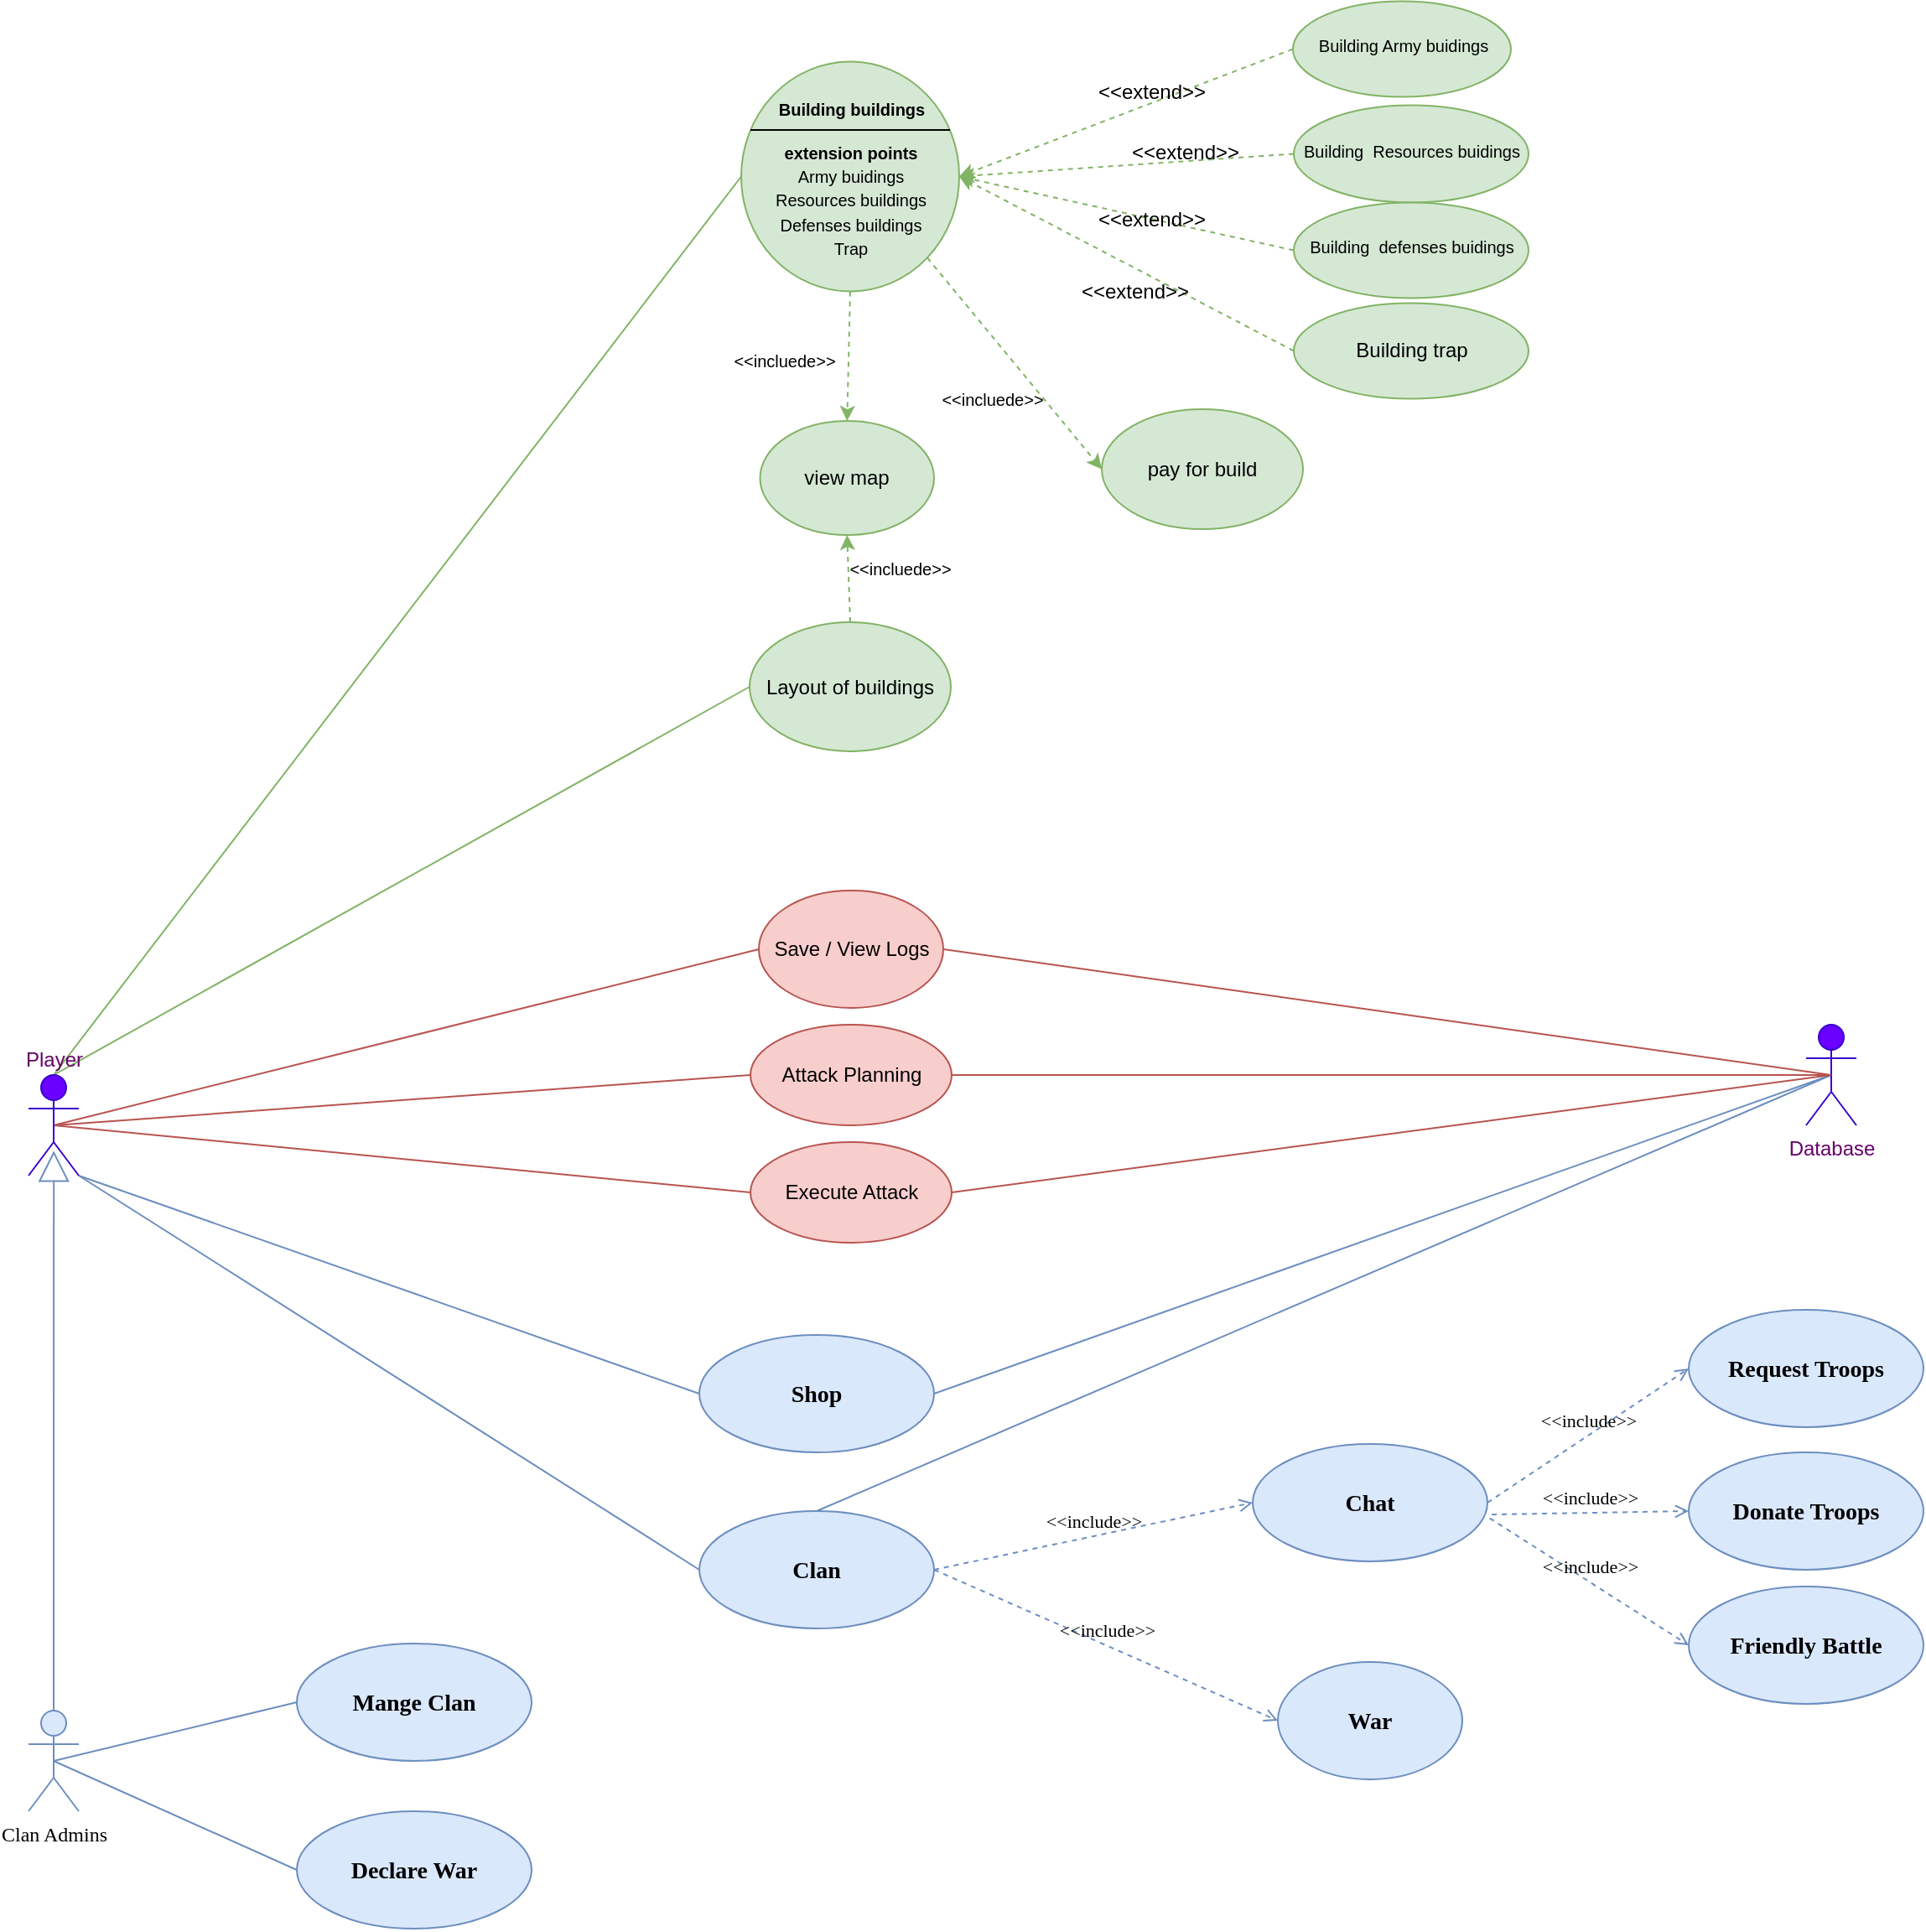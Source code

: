 <mxfile version="24.7.16">
  <diagram name="Page-1" id="IXEkiJA7K9ahuZo-6t04">
    <mxGraphModel dx="1247" dy="789" grid="1" gridSize="10" guides="1" tooltips="1" connect="1" arrows="1" fold="1" page="1" pageScale="1" pageWidth="1100" pageHeight="850" background="none" math="0" shadow="0">
      <root>
        <mxCell id="0" />
        <mxCell id="1" parent="0" />
        <mxCell id="wQhMWK94Jkyffj1KBA8v-70" value="" style="ellipse;whiteSpace=wrap;html=1;fillColor=#d5e8d4;strokeColor=#82b366;" vertex="1" parent="1">
          <mxGeometry x="685" y="215.75" width="130" height="137" as="geometry" />
        </mxCell>
        <mxCell id="wQhMWK94Jkyffj1KBA8v-71" value="&lt;font style=&quot;font-size: 10px;&quot;&gt;&lt;b&gt;Building buildings&lt;/b&gt;&lt;/font&gt;" style="text;align=center;html=1;verticalAlign=middle;whiteSpace=wrap;rounded=0;" vertex="1" parent="1">
          <mxGeometry x="701.75" y="225.75" width="97.5" height="37" as="geometry" />
        </mxCell>
        <mxCell id="wQhMWK94Jkyffj1KBA8v-72" value="&lt;font style=&quot;font-size: 10px;&quot;&gt;&lt;b&gt;extension points&lt;/b&gt;&lt;/font&gt;&lt;div&gt;&lt;span style=&quot;font-size: 10px;&quot;&gt;Army buidings&lt;/span&gt;&lt;/div&gt;&lt;div&gt;&lt;span style=&quot;font-size: 10px;&quot;&gt;Resources buildings&lt;/span&gt;&lt;/div&gt;&lt;div&gt;&lt;span style=&quot;font-size: 10px;&quot;&gt;Defenses buildings&lt;/span&gt;&lt;/div&gt;&lt;div&gt;&lt;span style=&quot;font-size: 10px;&quot;&gt;Trap&lt;/span&gt;&lt;/div&gt;" style="text;align=center;html=1;verticalAlign=middle;whiteSpace=wrap;rounded=0;" vertex="1" parent="1">
          <mxGeometry x="703.75" y="274.75" width="92.5" height="47" as="geometry" />
        </mxCell>
        <mxCell id="wQhMWK94Jkyffj1KBA8v-73" value="" style="line;strokeWidth=1;html=1;" vertex="1" parent="1">
          <mxGeometry x="690.5" y="243" width="119" height="27" as="geometry" />
        </mxCell>
        <mxCell id="wQhMWK94Jkyffj1KBA8v-74" value="view map" style="ellipse;whiteSpace=wrap;html=1;fillColor=#d5e8d4;strokeColor=#82b366;" vertex="1" parent="1">
          <mxGeometry x="696.25" y="430" width="103.75" height="68" as="geometry" />
        </mxCell>
        <mxCell id="wQhMWK94Jkyffj1KBA8v-75" value="" style="endArrow=classic;html=1;rounded=0;dashed=1;entryX=0.5;entryY=0;entryDx=0;entryDy=0;fillColor=#d5e8d4;strokeColor=#82b366;exitX=0.5;exitY=1;exitDx=0;exitDy=0;" edge="1" parent="1" target="wQhMWK94Jkyffj1KBA8v-74" source="wQhMWK94Jkyffj1KBA8v-70">
          <mxGeometry width="50" height="50" relative="1" as="geometry">
            <mxPoint x="734.2" y="310" as="sourcePoint" />
            <mxPoint x="734.1" y="370" as="targetPoint" />
          </mxGeometry>
        </mxCell>
        <mxCell id="wQhMWK94Jkyffj1KBA8v-76" value="&lt;font style=&quot;font-size: 10px;&quot;&gt;&amp;lt;&amp;lt;incluede&amp;gt;&amp;gt;&lt;/font&gt;" style="text;align=center;html=1;verticalAlign=middle;whiteSpace=wrap;rounded=0;" vertex="1" parent="1">
          <mxGeometry x="696.25" y="380" width="30" height="27" as="geometry" />
        </mxCell>
        <mxCell id="wQhMWK94Jkyffj1KBA8v-77" value="Layout of buildings" style="ellipse;whiteSpace=wrap;html=1;fillColor=#d5e8d4;strokeColor=#82b366;" vertex="1" parent="1">
          <mxGeometry x="690" y="550" width="120" height="77" as="geometry" />
        </mxCell>
        <mxCell id="wQhMWK94Jkyffj1KBA8v-78" value="" style="endArrow=none;html=1;rounded=0;entryX=0;entryY=0.5;entryDx=0;entryDy=0;exitX=0.5;exitY=0;exitDx=0;exitDy=0;exitPerimeter=0;fillColor=#d5e8d4;strokeColor=#82b366;" edge="1" parent="1" source="wQhMWK94Jkyffj1KBA8v-131" target="wQhMWK94Jkyffj1KBA8v-77">
          <mxGeometry width="50" height="50" relative="1" as="geometry">
            <mxPoint x="485" y="335.667" as="sourcePoint" />
            <mxPoint x="535" y="320" as="targetPoint" />
          </mxGeometry>
        </mxCell>
        <mxCell id="wQhMWK94Jkyffj1KBA8v-79" value="" style="endArrow=none;html=1;rounded=0;entryX=0;entryY=0.5;entryDx=0;entryDy=0;fillColor=#d5e8d4;strokeColor=#82b366;exitX=0.5;exitY=0;exitDx=0;exitDy=0;exitPerimeter=0;" edge="1" parent="1" target="wQhMWK94Jkyffj1KBA8v-70" source="wQhMWK94Jkyffj1KBA8v-131">
          <mxGeometry width="50" height="50" relative="1" as="geometry">
            <mxPoint x="485" y="330" as="sourcePoint" />
            <mxPoint x="535" y="280" as="targetPoint" />
          </mxGeometry>
        </mxCell>
        <mxCell id="wQhMWK94Jkyffj1KBA8v-80" value="" style="endArrow=classic;html=1;rounded=0;entryX=0.5;entryY=1;entryDx=0;entryDy=0;exitX=0.5;exitY=0;exitDx=0;exitDy=0;dashed=1;fillColor=#d5e8d4;strokeColor=#82b366;" edge="1" parent="1" source="wQhMWK94Jkyffj1KBA8v-77" target="wQhMWK94Jkyffj1KBA8v-74">
          <mxGeometry width="50" height="50" relative="1" as="geometry">
            <mxPoint x="730.75" y="480" as="sourcePoint" />
            <mxPoint x="780.75" y="430" as="targetPoint" />
          </mxGeometry>
        </mxCell>
        <mxCell id="wQhMWK94Jkyffj1KBA8v-81" value="&lt;font style=&quot;font-size: 10px;&quot;&gt;&amp;lt;&amp;lt;incluede&amp;gt;&amp;gt;&lt;/font&gt;" style="text;align=center;html=1;verticalAlign=middle;whiteSpace=wrap;rounded=0;" vertex="1" parent="1">
          <mxGeometry x="750" y="494.5" width="60" height="47" as="geometry" />
        </mxCell>
        <mxCell id="wQhMWK94Jkyffj1KBA8v-82" value="&lt;div&gt;&lt;br&gt;&lt;/div&gt;" style="ellipse;whiteSpace=wrap;html=1;fillColor=#d5e8d4;strokeColor=#82b366;" vertex="1" parent="1">
          <mxGeometry x="1014" y="179.75" width="130" height="57" as="geometry" />
        </mxCell>
        <mxCell id="wQhMWK94Jkyffj1KBA8v-83" value="&lt;div&gt;&lt;br&gt;&lt;/div&gt;" style="ellipse;whiteSpace=wrap;html=1;fillColor=#d5e8d4;strokeColor=#82b366;" vertex="1" parent="1">
          <mxGeometry x="1014.5" y="241.75" width="140" height="58" as="geometry" />
        </mxCell>
        <mxCell id="wQhMWK94Jkyffj1KBA8v-84" value="&lt;div&gt;&lt;br&gt;&lt;/div&gt;" style="ellipse;whiteSpace=wrap;html=1;fillColor=#d5e8d4;strokeColor=#82b366;" vertex="1" parent="1">
          <mxGeometry x="1014.5" y="299.75" width="140" height="57" as="geometry" />
        </mxCell>
        <mxCell id="wQhMWK94Jkyffj1KBA8v-85" value="Building trap" style="ellipse;whiteSpace=wrap;html=1;fillColor=#d5e8d4;strokeColor=#82b366;" vertex="1" parent="1">
          <mxGeometry x="1014.5" y="359.75" width="140" height="57" as="geometry" />
        </mxCell>
        <mxCell id="wQhMWK94Jkyffj1KBA8v-86" value="pay for build" style="ellipse;whiteSpace=wrap;html=1;fillColor=#d5e8d4;strokeColor=#82b366;" vertex="1" parent="1">
          <mxGeometry x="900" y="423" width="120" height="71.5" as="geometry" />
        </mxCell>
        <mxCell id="wQhMWK94Jkyffj1KBA8v-87" value="" style="endArrow=classic;html=1;rounded=0;entryX=0;entryY=0.5;entryDx=0;entryDy=0;exitX=1;exitY=1;exitDx=0;exitDy=0;dashed=1;fillColor=#d5e8d4;strokeColor=#82b366;" edge="1" parent="1" source="wQhMWK94Jkyffj1KBA8v-70" target="wQhMWK94Jkyffj1KBA8v-86">
          <mxGeometry width="50" height="50" relative="1" as="geometry">
            <mxPoint x="769.5" y="292" as="sourcePoint" />
            <mxPoint x="849.5" y="330" as="targetPoint" />
          </mxGeometry>
        </mxCell>
        <mxCell id="wQhMWK94Jkyffj1KBA8v-88" value="&lt;font style=&quot;font-size: 10px;&quot;&gt;&amp;lt;&amp;lt;incluede&amp;gt;&amp;gt;&lt;/font&gt;" style="text;align=center;html=1;verticalAlign=middle;whiteSpace=wrap;rounded=0;" vertex="1" parent="1">
          <mxGeometry x="820" y="393" width="30" height="47" as="geometry" />
        </mxCell>
        <mxCell id="wQhMWK94Jkyffj1KBA8v-89" value="" style="endArrow=classic;html=1;rounded=0;entryX=1;entryY=0.5;entryDx=0;entryDy=0;exitX=0;exitY=0.5;exitDx=0;exitDy=0;dashed=1;fillColor=#d5e8d4;strokeColor=#82b366;" edge="1" parent="1" source="wQhMWK94Jkyffj1KBA8v-82" target="wQhMWK94Jkyffj1KBA8v-70">
          <mxGeometry width="50" height="50" relative="1" as="geometry">
            <mxPoint x="799.5" y="380" as="sourcePoint" />
            <mxPoint x="849.5" y="330" as="targetPoint" />
          </mxGeometry>
        </mxCell>
        <mxCell id="wQhMWK94Jkyffj1KBA8v-92" value="" style="endArrow=classic;html=1;rounded=0;entryX=1;entryY=0.5;entryDx=0;entryDy=0;exitX=0;exitY=0.5;exitDx=0;exitDy=0;dashed=1;fillColor=#d5e8d4;strokeColor=#82b366;" edge="1" parent="1" source="wQhMWK94Jkyffj1KBA8v-85" target="wQhMWK94Jkyffj1KBA8v-70">
          <mxGeometry width="50" height="50" relative="1" as="geometry">
            <mxPoint x="879.5" y="320" as="sourcePoint" />
            <mxPoint x="799.5" y="375" as="targetPoint" />
          </mxGeometry>
        </mxCell>
        <mxCell id="wQhMWK94Jkyffj1KBA8v-93" value="&lt;div&gt;&lt;span style=&quot;font-size: 10px;&quot;&gt;Building&amp;nbsp; defenses buidings&lt;/span&gt;&lt;/div&gt;&lt;div&gt;&lt;span style=&quot;font-size: 10px;&quot;&gt;&lt;br&gt;&lt;/span&gt;&lt;/div&gt;" style="text;align=center;html=1;verticalAlign=middle;whiteSpace=wrap;rounded=0;" vertex="1" parent="1">
          <mxGeometry x="1009.5" y="309.75" width="150" height="47" as="geometry" />
        </mxCell>
        <mxCell id="wQhMWK94Jkyffj1KBA8v-94" value="&lt;div&gt;&lt;div&gt;&lt;span style=&quot;font-size: 10px;&quot;&gt;Building&amp;nbsp; Resources buidings&lt;/span&gt;&lt;/div&gt;&lt;/div&gt;&lt;div&gt;&lt;span style=&quot;font-size: 10px;&quot;&gt;&lt;br&gt;&lt;/span&gt;&lt;/div&gt;" style="text;align=center;html=1;verticalAlign=middle;whiteSpace=wrap;rounded=0;" vertex="1" parent="1">
          <mxGeometry x="1009.5" y="252.75" width="150" height="47" as="geometry" />
        </mxCell>
        <mxCell id="wQhMWK94Jkyffj1KBA8v-95" value="&lt;div&gt;&lt;div&gt;&lt;div&gt;&lt;span style=&quot;font-size: 10px;&quot;&gt;Building Army buidings&lt;/span&gt;&lt;/div&gt;&lt;/div&gt;&lt;/div&gt;&lt;div&gt;&lt;span style=&quot;font-size: 10px;&quot;&gt;&lt;br&gt;&lt;/span&gt;&lt;/div&gt;" style="text;align=center;html=1;verticalAlign=middle;whiteSpace=wrap;rounded=0;" vertex="1" parent="1">
          <mxGeometry x="1004.5" y="189.75" width="150" height="47" as="geometry" />
        </mxCell>
        <mxCell id="wQhMWK94Jkyffj1KBA8v-97" value="&amp;lt;&amp;lt;extend&amp;gt;&amp;gt;" style="text;align=center;html=1;verticalAlign=middle;whiteSpace=wrap;rounded=0;" vertex="1" parent="1">
          <mxGeometry x="890" y="326" width="60" height="54" as="geometry" />
        </mxCell>
        <mxCell id="wQhMWK94Jkyffj1KBA8v-100" value="&amp;lt;&amp;lt;extend&amp;gt;&amp;gt;" style="text;align=center;html=1;verticalAlign=middle;whiteSpace=wrap;rounded=0;" vertex="1" parent="1">
          <mxGeometry x="900" y="207" width="60" height="54" as="geometry" />
        </mxCell>
        <mxCell id="wQhMWK94Jkyffj1KBA8v-105" style="rounded=0;orthogonalLoop=1;jettySize=auto;html=1;exitX=1;exitY=1;exitDx=0;exitDy=0;exitPerimeter=0;entryX=0;entryY=0.5;entryDx=0;entryDy=0;fontFamily=Verdana;fontColor=#000000;endArrow=none;endFill=0;fillColor=#dae8fc;strokeColor=#6c8ebf;" edge="1" parent="1" source="wQhMWK94Jkyffj1KBA8v-131" target="wQhMWK94Jkyffj1KBA8v-114">
          <mxGeometry relative="1" as="geometry">
            <mxPoint x="1195" y="830" as="sourcePoint" />
          </mxGeometry>
        </mxCell>
        <mxCell id="wQhMWK94Jkyffj1KBA8v-106" style="rounded=0;orthogonalLoop=1;jettySize=auto;html=1;exitX=1;exitY=1;exitDx=0;exitDy=0;exitPerimeter=0;entryX=0;entryY=0.5;entryDx=0;entryDy=0;fontColor=#000000;fillColor=#dae8fc;strokeColor=#6c8ebf;endArrow=none;endFill=0;" edge="1" parent="1" source="wQhMWK94Jkyffj1KBA8v-131" target="wQhMWK94Jkyffj1KBA8v-126">
          <mxGeometry relative="1" as="geometry">
            <mxPoint x="1195" y="830" as="sourcePoint" />
          </mxGeometry>
        </mxCell>
        <mxCell id="wQhMWK94Jkyffj1KBA8v-108" style="rounded=0;orthogonalLoop=1;jettySize=auto;html=1;exitX=0.5;exitY=0.5;exitDx=0;exitDy=0;exitPerimeter=0;entryX=0;entryY=0.5;entryDx=0;entryDy=0;endArrow=none;endFill=0;fontColor=#000000;fillColor=#dae8fc;strokeColor=#6c8ebf;" edge="1" parent="1" source="wQhMWK94Jkyffj1KBA8v-110" target="wQhMWK94Jkyffj1KBA8v-117">
          <mxGeometry relative="1" as="geometry" />
        </mxCell>
        <mxCell id="wQhMWK94Jkyffj1KBA8v-109" style="rounded=0;orthogonalLoop=1;jettySize=auto;html=1;exitX=0.5;exitY=0.5;exitDx=0;exitDy=0;exitPerimeter=0;entryX=0;entryY=0.5;entryDx=0;entryDy=0;endArrow=none;endFill=0;fontColor=#000000;fillColor=#dae8fc;strokeColor=#6c8ebf;" edge="1" parent="1" source="wQhMWK94Jkyffj1KBA8v-110" target="wQhMWK94Jkyffj1KBA8v-128">
          <mxGeometry relative="1" as="geometry">
            <mxPoint x="370" y="1340.878" as="targetPoint" />
          </mxGeometry>
        </mxCell>
        <mxCell id="wQhMWK94Jkyffj1KBA8v-110" value="Clan Admins&lt;div&gt;&lt;br&gt;&lt;/div&gt;" style="shape=umlActor;verticalLabelPosition=bottom;verticalAlign=top;html=1;outlineConnect=0;fontFamily=Verdana;fillColor=#dae8fc;strokeColor=#6c8ebf;" vertex="1" parent="1">
          <mxGeometry x="260" y="1199" width="30" height="60" as="geometry" />
        </mxCell>
        <mxCell id="wQhMWK94Jkyffj1KBA8v-111" value="&lt;p style=&quot;margin: 0px 0px 0px 21px; text-indent: -21px; font-style: normal; font-variant: normal; font-stretch: normal; font-size: 14px; line-height: normal; font-size-adjust: none; font-kerning: auto; font-feature-settings: normal; font-optical-sizing: auto; font-variation-settings: normal;&quot;&gt;&lt;b&gt;Request Troops&lt;/b&gt;&lt;/p&gt;" style="ellipse;whiteSpace=wrap;html=1;fontFamily=Verdana;fillColor=#dae8fc;strokeColor=#6c8ebf;" vertex="1" parent="1">
          <mxGeometry x="1250" y="960" width="140" height="70" as="geometry" />
        </mxCell>
        <mxCell id="wQhMWK94Jkyffj1KBA8v-112" value="&lt;p style=&quot;margin: 0px 0px 0px 21px; text-indent: -21px; font-style: normal; font-variant: normal; font-stretch: normal; font-size: 14px; line-height: normal; font-size-adjust: none; font-kerning: auto; font-feature-settings: normal; font-optical-sizing: auto; font-variation-settings: normal;&quot;&gt;&lt;b&gt;Chat&lt;/b&gt;&lt;/p&gt;" style="ellipse;whiteSpace=wrap;html=1;fontFamily=Verdana;fillColor=#dae8fc;strokeColor=#6c8ebf;" vertex="1" parent="1">
          <mxGeometry x="990" y="1040" width="140" height="70" as="geometry" />
        </mxCell>
        <mxCell id="wQhMWK94Jkyffj1KBA8v-113" value="&lt;p style=&quot;margin: 0px 0px 0px 21px; text-indent: -21px; font-style: normal; font-variant: normal; font-stretch: normal; font-size: 14px; line-height: normal; font-size-adjust: none; font-kerning: auto; font-feature-settings: normal; font-optical-sizing: auto; font-variation-settings: normal;&quot;&gt;&lt;b&gt;Donate Troops&lt;/b&gt;&lt;/p&gt;" style="ellipse;whiteSpace=wrap;html=1;fontFamily=Verdana;fillColor=#dae8fc;strokeColor=#6c8ebf;" vertex="1" parent="1">
          <mxGeometry x="1250" y="1045" width="140" height="70" as="geometry" />
        </mxCell>
        <mxCell id="wQhMWK94Jkyffj1KBA8v-114" value="&lt;p style=&quot;margin: 0px 0px 0px 21px; text-indent: -21px; font-style: normal; font-variant: normal; font-stretch: normal; font-size: 14px; line-height: normal; font-size-adjust: none; font-kerning: auto; font-feature-settings: normal; font-optical-sizing: auto; font-variation-settings: normal;&quot;&gt;&lt;b&gt;Clan&lt;/b&gt;&lt;/p&gt;" style="ellipse;whiteSpace=wrap;html=1;fontFamily=Verdana;fillColor=#dae8fc;strokeColor=#6c8ebf;" vertex="1" parent="1">
          <mxGeometry x="660" y="1080" width="140" height="70" as="geometry" />
        </mxCell>
        <mxCell id="wQhMWK94Jkyffj1KBA8v-115" value="&amp;lt;&amp;lt;include&amp;gt;&amp;gt;" style="html=1;verticalAlign=bottom;labelBackgroundColor=none;endArrow=open;endFill=0;dashed=1;rounded=0;entryX=0;entryY=0.5;entryDx=0;entryDy=0;exitX=1;exitY=0.5;exitDx=0;exitDy=0;fontFamily=Verdana;fontColor=#000000;fillColor=#dae8fc;strokeColor=#6c8ebf;" edge="1" parent="1" source="wQhMWK94Jkyffj1KBA8v-114" target="wQhMWK94Jkyffj1KBA8v-112">
          <mxGeometry width="160" relative="1" as="geometry">
            <mxPoint x="790" y="1251.5" as="sourcePoint" />
            <mxPoint x="950" y="1251.5" as="targetPoint" />
          </mxGeometry>
        </mxCell>
        <mxCell id="wQhMWK94Jkyffj1KBA8v-116" value="&amp;lt;&amp;lt;include&amp;gt;&amp;gt;" style="html=1;verticalAlign=bottom;labelBackgroundColor=none;endArrow=open;endFill=0;dashed=1;rounded=0;entryX=0;entryY=0.5;entryDx=0;entryDy=0;exitX=1;exitY=0.5;exitDx=0;exitDy=0;fontFamily=Verdana;fontColor=#000000;fillColor=#dae8fc;strokeColor=#6c8ebf;" edge="1" parent="1" source="wQhMWK94Jkyffj1KBA8v-112" target="wQhMWK94Jkyffj1KBA8v-111">
          <mxGeometry width="160" relative="1" as="geometry">
            <mxPoint x="1060" y="1214.5" as="sourcePoint" />
            <mxPoint x="1250" y="1000" as="targetPoint" />
          </mxGeometry>
        </mxCell>
        <mxCell id="wQhMWK94Jkyffj1KBA8v-117" value="&lt;p style=&quot;margin: 0px 0px 0px 21px; text-indent: -21px; font-style: normal; font-variant: normal; font-stretch: normal; font-size: 14px; line-height: normal; font-size-adjust: none; font-kerning: auto; font-feature-settings: normal; font-optical-sizing: auto; font-variation-settings: normal;&quot;&gt;&lt;b&gt;Mange Clan&lt;/b&gt;&lt;/p&gt;" style="ellipse;whiteSpace=wrap;html=1;fontFamily=Verdana;fillColor=#dae8fc;strokeColor=#6c8ebf;" vertex="1" parent="1">
          <mxGeometry x="420" y="1159" width="140" height="70" as="geometry" />
        </mxCell>
        <mxCell id="wQhMWK94Jkyffj1KBA8v-118" value="" style="endArrow=block;endSize=16;endFill=0;html=1;rounded=0;exitX=0.5;exitY=0;exitDx=0;exitDy=0;exitPerimeter=0;fontColor=#000000;fillColor=#dae8fc;strokeColor=#6c8ebf;entryX=0.503;entryY=0.753;entryDx=0;entryDy=0;entryPerimeter=0;" edge="1" parent="1" source="wQhMWK94Jkyffj1KBA8v-110" target="wQhMWK94Jkyffj1KBA8v-131">
          <mxGeometry width="160" relative="1" as="geometry">
            <mxPoint x="274.55" y="1100" as="sourcePoint" />
            <mxPoint x="274.55" y="890" as="targetPoint" />
          </mxGeometry>
        </mxCell>
        <mxCell id="wQhMWK94Jkyffj1KBA8v-119" value="&amp;lt;&amp;lt;include&amp;gt;&amp;gt;" style="html=1;verticalAlign=bottom;labelBackgroundColor=none;endArrow=open;endFill=0;dashed=1;rounded=0;exitX=1.018;exitY=0.601;exitDx=0;exitDy=0;fontFamily=Verdana;fontColor=#000000;exitPerimeter=0;entryX=0;entryY=0.5;entryDx=0;entryDy=0;fillColor=#dae8fc;strokeColor=#6c8ebf;" edge="1" parent="1" source="wQhMWK94Jkyffj1KBA8v-112" target="wQhMWK94Jkyffj1KBA8v-113">
          <mxGeometry width="160" relative="1" as="geometry">
            <mxPoint x="1140" y="1155" as="sourcePoint" />
            <mxPoint x="1210" y="1175" as="targetPoint" />
          </mxGeometry>
        </mxCell>
        <mxCell id="wQhMWK94Jkyffj1KBA8v-120" value="&lt;p style=&quot;margin: 0px 0px 0px 21px; text-indent: -21px; font-style: normal; font-variant: normal; font-stretch: normal; font-size: 14px; line-height: normal; font-size-adjust: none; font-kerning: auto; font-feature-settings: normal; font-optical-sizing: auto; font-variation-settings: normal;&quot;&gt;&lt;b&gt;Friendly Battle&lt;/b&gt;&lt;/p&gt;" style="ellipse;whiteSpace=wrap;html=1;fontFamily=Verdana;fillColor=#dae8fc;strokeColor=#6c8ebf;" vertex="1" parent="1">
          <mxGeometry x="1250" y="1125" width="140" height="70" as="geometry" />
        </mxCell>
        <mxCell id="wQhMWK94Jkyffj1KBA8v-121" style="rounded=0;orthogonalLoop=1;jettySize=auto;html=1;exitX=0.5;exitY=0.5;exitDx=0;exitDy=0;exitPerimeter=0;entryX=0.5;entryY=0;entryDx=0;entryDy=0;endArrow=none;endFill=0;fontColor=#000000;fillColor=#dae8fc;strokeColor=#6c8ebf;" edge="1" parent="1" source="wQhMWK94Jkyffj1KBA8v-140" target="wQhMWK94Jkyffj1KBA8v-114">
          <mxGeometry relative="1" as="geometry">
            <mxPoint x="825" y="1001.5" as="sourcePoint" />
          </mxGeometry>
        </mxCell>
        <mxCell id="wQhMWK94Jkyffj1KBA8v-123" value="&lt;p style=&quot;margin: 0px 0px 0px 21px; text-indent: -21px; font-variant-numeric: normal; font-variant-east-asian: normal; font-variant-alternates: normal; font-variant-position: normal; font-stretch: normal; line-height: normal; font-size-adjust: none; font-kerning: auto; font-feature-settings: normal; font-optical-sizing: auto; font-variation-settings: normal;&quot;&gt;&lt;span style=&quot;font-size: 14px;&quot;&gt;&lt;b&gt;War&lt;/b&gt;&lt;/span&gt;&lt;/p&gt;" style="ellipse;whiteSpace=wrap;html=1;fontFamily=Verdana;fillColor=#dae8fc;strokeColor=#6c8ebf;" vertex="1" parent="1">
          <mxGeometry x="1005" y="1170" width="110" height="70" as="geometry" />
        </mxCell>
        <mxCell id="wQhMWK94Jkyffj1KBA8v-124" value="&amp;lt;&amp;lt;include&amp;gt;&amp;gt;" style="html=1;verticalAlign=bottom;labelBackgroundColor=none;endArrow=open;endFill=0;dashed=1;rounded=0;exitX=1.009;exitY=0.632;exitDx=0;exitDy=0;fontFamily=Verdana;fontColor=#000000;exitPerimeter=0;entryX=0;entryY=0.5;entryDx=0;entryDy=0;fillColor=#dae8fc;strokeColor=#6c8ebf;" edge="1" parent="1" source="wQhMWK94Jkyffj1KBA8v-112" target="wQhMWK94Jkyffj1KBA8v-120">
          <mxGeometry width="160" relative="1" as="geometry">
            <mxPoint x="1143" y="1092" as="sourcePoint" />
            <mxPoint x="1240" y="1060" as="targetPoint" />
          </mxGeometry>
        </mxCell>
        <mxCell id="wQhMWK94Jkyffj1KBA8v-125" value="&amp;lt;&amp;lt;include&amp;gt;&amp;gt;" style="html=1;verticalAlign=bottom;labelBackgroundColor=none;endArrow=open;endFill=0;dashed=1;rounded=0;entryX=0;entryY=0.5;entryDx=0;entryDy=0;fontFamily=Verdana;fontColor=#000000;exitX=1;exitY=0.5;exitDx=0;exitDy=0;fillColor=#dae8fc;strokeColor=#6c8ebf;" edge="1" parent="1" source="wQhMWK94Jkyffj1KBA8v-114" target="wQhMWK94Jkyffj1KBA8v-123">
          <mxGeometry width="160" relative="1" as="geometry">
            <mxPoint x="720" y="1211.5" as="sourcePoint" />
            <mxPoint x="810" y="1101.5" as="targetPoint" />
          </mxGeometry>
        </mxCell>
        <mxCell id="wQhMWK94Jkyffj1KBA8v-126" value="&lt;p style=&quot;margin: 0px 0px 0px 21px; text-indent: -21px; font-style: normal; font-variant: normal; font-stretch: normal; font-size: 14px; line-height: normal; font-size-adjust: none; font-kerning: auto; font-feature-settings: normal; font-optical-sizing: auto; font-variation-settings: normal;&quot;&gt;&lt;b&gt;Shop&lt;/b&gt;&lt;/p&gt;" style="ellipse;whiteSpace=wrap;html=1;fontFamily=Verdana;fillColor=#dae8fc;strokeColor=#6c8ebf;" vertex="1" parent="1">
          <mxGeometry x="660" y="975" width="140" height="70" as="geometry" />
        </mxCell>
        <mxCell id="wQhMWK94Jkyffj1KBA8v-127" style="rounded=0;orthogonalLoop=1;jettySize=auto;html=1;exitX=1;exitY=0.5;exitDx=0;exitDy=0;entryX=0.5;entryY=0.5;entryDx=0;entryDy=0;entryPerimeter=0;endArrow=none;endFill=0;fontColor=#000000;fillColor=#dae8fc;strokeColor=#6c8ebf;" edge="1" parent="1" source="wQhMWK94Jkyffj1KBA8v-126" target="wQhMWK94Jkyffj1KBA8v-140">
          <mxGeometry relative="1" as="geometry">
            <mxPoint x="825" y="1001.5" as="targetPoint" />
          </mxGeometry>
        </mxCell>
        <mxCell id="wQhMWK94Jkyffj1KBA8v-128" value="&lt;p style=&quot;margin: 0px 0px 0px 21px; text-indent: -21px; font-style: normal; font-variant: normal; font-stretch: normal; font-size: 14px; line-height: normal; font-size-adjust: none; font-kerning: auto; font-feature-settings: normal; font-optical-sizing: auto; font-variation-settings: normal;&quot;&gt;&lt;b&gt;Declare War&lt;/b&gt;&lt;br&gt;&lt;/p&gt;" style="ellipse;whiteSpace=wrap;html=1;fontFamily=Verdana;fillColor=#dae8fc;strokeColor=#6c8ebf;" vertex="1" parent="1">
          <mxGeometry x="420" y="1259" width="140" height="70" as="geometry" />
        </mxCell>
        <mxCell id="wQhMWK94Jkyffj1KBA8v-129" style="rounded=0;orthogonalLoop=1;jettySize=auto;html=1;exitX=0.5;exitY=0.5;exitDx=0;exitDy=0;exitPerimeter=0;entryX=0;entryY=0.5;entryDx=0;entryDy=0;endArrow=none;endFill=0;fillColor=#f8cecc;strokeColor=#b85450;" edge="1" parent="1" source="wQhMWK94Jkyffj1KBA8v-131" target="wQhMWK94Jkyffj1KBA8v-132">
          <mxGeometry relative="1" as="geometry" />
        </mxCell>
        <mxCell id="wQhMWK94Jkyffj1KBA8v-130" style="rounded=0;orthogonalLoop=1;jettySize=auto;html=1;exitX=0.5;exitY=0.5;exitDx=0;exitDy=0;exitPerimeter=0;entryX=0;entryY=0.5;entryDx=0;entryDy=0;endArrow=none;endFill=0;fillColor=#f8cecc;strokeColor=#b85450;" edge="1" parent="1" source="wQhMWK94Jkyffj1KBA8v-131" target="wQhMWK94Jkyffj1KBA8v-141">
          <mxGeometry relative="1" as="geometry" />
        </mxCell>
        <mxCell id="wQhMWK94Jkyffj1KBA8v-163" style="edgeStyle=none;rounded=0;orthogonalLoop=1;jettySize=auto;html=1;exitX=0.5;exitY=0.5;exitDx=0;exitDy=0;exitPerimeter=0;entryX=0;entryY=0.5;entryDx=0;entryDy=0;endArrow=none;endFill=0;fillColor=#f8cecc;strokeColor=#b85450;" edge="1" parent="1" source="wQhMWK94Jkyffj1KBA8v-131" target="wQhMWK94Jkyffj1KBA8v-133">
          <mxGeometry relative="1" as="geometry" />
        </mxCell>
        <mxCell id="wQhMWK94Jkyffj1KBA8v-131" value="Player" style="shape=umlActor;verticalLabelPosition=top;verticalAlign=bottom;html=1;fillColor=#6a00ff;labelBackgroundColor=none;labelPosition=center;align=center;strokeColor=#3700CC;fontColor=#660066;" vertex="1" parent="1">
          <mxGeometry x="260" y="820" width="30" height="60" as="geometry" />
        </mxCell>
        <mxCell id="wQhMWK94Jkyffj1KBA8v-132" value="Attack Planning" style="ellipse;whiteSpace=wrap;html=1;fillColor=#f8cecc;strokeColor=#b85450;" vertex="1" parent="1">
          <mxGeometry x="690.5" y="790" width="120" height="60" as="geometry" />
        </mxCell>
        <mxCell id="wQhMWK94Jkyffj1KBA8v-133" value="Execute Attack" style="ellipse;whiteSpace=wrap;html=1;fillColor=#f8cecc;strokeColor=#b85450;" vertex="1" parent="1">
          <mxGeometry x="690.5" y="860" width="120" height="60" as="geometry" />
        </mxCell>
        <mxCell id="wQhMWK94Jkyffj1KBA8v-139" style="rounded=0;orthogonalLoop=1;jettySize=auto;html=1;exitX=0.5;exitY=0.5;exitDx=0;exitDy=0;exitPerimeter=0;entryX=1;entryY=0.5;entryDx=0;entryDy=0;endArrow=none;endFill=0;fillColor=#f8cecc;strokeColor=#b85450;" edge="1" parent="1" source="wQhMWK94Jkyffj1KBA8v-140" target="wQhMWK94Jkyffj1KBA8v-141">
          <mxGeometry relative="1" as="geometry" />
        </mxCell>
        <mxCell id="wQhMWK94Jkyffj1KBA8v-140" value="Database" style="shape=umlActor;verticalLabelPosition=bottom;verticalAlign=top;html=1;fillColor=#6a00ff;strokeColor=#3700CC;labelBackgroundColor=none;fontColor=#660066;" vertex="1" parent="1">
          <mxGeometry x="1320" y="790" width="30" height="60" as="geometry" />
        </mxCell>
        <mxCell id="wQhMWK94Jkyffj1KBA8v-141" value="Save / View&amp;nbsp;&lt;span style=&quot;background-color: initial;&quot;&gt;Logs&lt;/span&gt;" style="ellipse;whiteSpace=wrap;html=1;fillColor=#f8cecc;strokeColor=#b85450;" vertex="1" parent="1">
          <mxGeometry x="695.5" y="710" width="110" height="70" as="geometry" />
        </mxCell>
        <mxCell id="wQhMWK94Jkyffj1KBA8v-157" value="" style="endArrow=classic;html=1;rounded=0;exitX=0;exitY=0.5;exitDx=0;exitDy=0;dashed=1;fillColor=#d5e8d4;strokeColor=#82b366;entryX=1;entryY=0.5;entryDx=0;entryDy=0;" edge="1" parent="1" source="wQhMWK94Jkyffj1KBA8v-84" target="wQhMWK94Jkyffj1KBA8v-70">
          <mxGeometry width="50" height="50" relative="1" as="geometry">
            <mxPoint x="1065" y="229" as="sourcePoint" />
            <mxPoint x="1000" y="231.571" as="targetPoint" />
          </mxGeometry>
        </mxCell>
        <mxCell id="wQhMWK94Jkyffj1KBA8v-158" value="" style="endArrow=classic;html=1;rounded=0;exitX=0;exitY=0.5;exitDx=0;exitDy=0;dashed=1;fillColor=#d5e8d4;strokeColor=#82b366;entryX=1;entryY=0.5;entryDx=0;entryDy=0;" edge="1" parent="1" source="wQhMWK94Jkyffj1KBA8v-83" target="wQhMWK94Jkyffj1KBA8v-70">
          <mxGeometry width="50" height="50" relative="1" as="geometry">
            <mxPoint x="1065" y="171" as="sourcePoint" />
            <mxPoint x="800" y="260" as="targetPoint" />
          </mxGeometry>
        </mxCell>
        <mxCell id="wQhMWK94Jkyffj1KBA8v-160" value="&amp;lt;&amp;lt;extend&amp;gt;&amp;gt;" style="text;align=center;html=1;verticalAlign=middle;whiteSpace=wrap;rounded=0;" vertex="1" parent="1">
          <mxGeometry x="900" y="283" width="60" height="54" as="geometry" />
        </mxCell>
        <mxCell id="wQhMWK94Jkyffj1KBA8v-161" value="&amp;lt;&amp;lt;extend&amp;gt;&amp;gt;" style="text;align=center;html=1;verticalAlign=middle;whiteSpace=wrap;rounded=0;" vertex="1" parent="1">
          <mxGeometry x="920" y="243" width="60" height="54" as="geometry" />
        </mxCell>
        <mxCell id="wQhMWK94Jkyffj1KBA8v-164" style="edgeStyle=none;rounded=0;orthogonalLoop=1;jettySize=auto;html=1;exitX=1;exitY=0.5;exitDx=0;exitDy=0;entryX=0.5;entryY=0.5;entryDx=0;entryDy=0;entryPerimeter=0;fillColor=#f8cecc;strokeColor=#b85450;endArrow=none;endFill=0;" edge="1" parent="1" source="wQhMWK94Jkyffj1KBA8v-133" target="wQhMWK94Jkyffj1KBA8v-140">
          <mxGeometry relative="1" as="geometry" />
        </mxCell>
        <mxCell id="wQhMWK94Jkyffj1KBA8v-165" style="edgeStyle=none;rounded=0;orthogonalLoop=1;jettySize=auto;html=1;exitX=1;exitY=0.5;exitDx=0;exitDy=0;entryX=0.5;entryY=0.5;entryDx=0;entryDy=0;entryPerimeter=0;fillColor=#f8cecc;strokeColor=#b85450;endArrow=none;endFill=0;" edge="1" parent="1" source="wQhMWK94Jkyffj1KBA8v-132" target="wQhMWK94Jkyffj1KBA8v-140">
          <mxGeometry relative="1" as="geometry">
            <mxPoint x="820" y="770" as="sourcePoint" />
            <mxPoint x="1305" y="760" as="targetPoint" />
          </mxGeometry>
        </mxCell>
      </root>
    </mxGraphModel>
  </diagram>
</mxfile>
